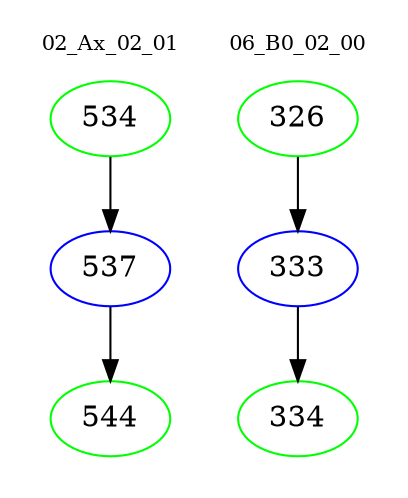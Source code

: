 digraph{
subgraph cluster_0 {
color = white
label = "02_Ax_02_01";
fontsize=10;
T0_534 [label="534", color="green"]
T0_534 -> T0_537 [color="black"]
T0_537 [label="537", color="blue"]
T0_537 -> T0_544 [color="black"]
T0_544 [label="544", color="green"]
}
subgraph cluster_1 {
color = white
label = "06_B0_02_00";
fontsize=10;
T1_326 [label="326", color="green"]
T1_326 -> T1_333 [color="black"]
T1_333 [label="333", color="blue"]
T1_333 -> T1_334 [color="black"]
T1_334 [label="334", color="green"]
}
}
